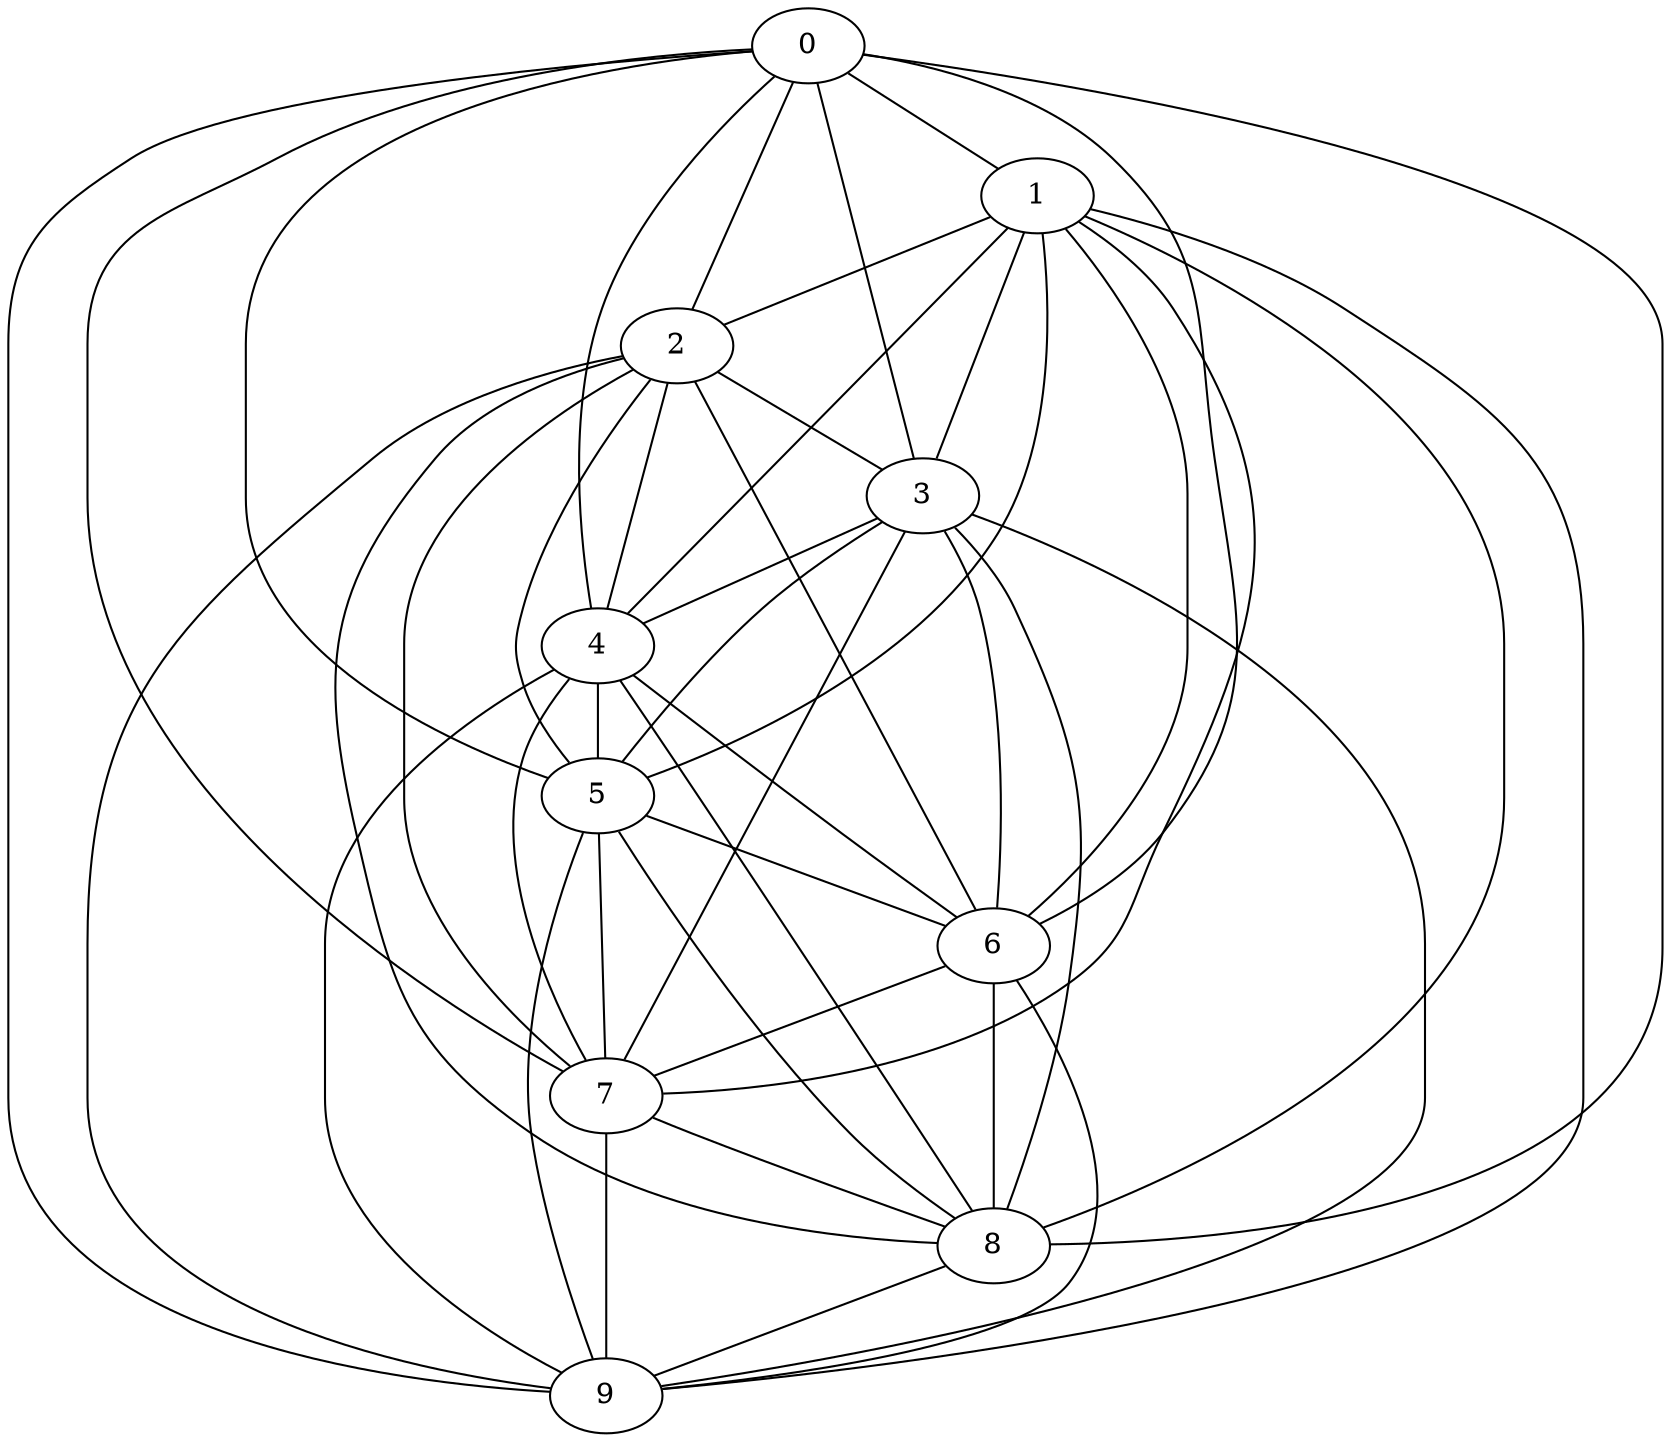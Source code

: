strict graph  {
0;
1;
2;
3;
4;
5;
6;
7;
8;
9;
0 -- 1  [weight="3.6"];
0 -- 2  [weight="4.0"];
0 -- 3  [weight="5.59"];
0 -- 4  [weight="4.5"];
0 -- 5  [weight="4.39"];
0 -- 6  [weight="6.47"];
0 -- 7  [weight="4.04"];
0 -- 8  [weight="6.82"];
0 -- 9  [weight="4.95"];
1 -- 2  [weight="3.28"];
1 -- 3  [weight="5.51"];
1 -- 4  [weight="4.48"];
1 -- 5  [weight="6.02"];
1 -- 6  [weight="3.24"];
1 -- 7  [weight="6.75"];
1 -- 8  [weight="5.99"];
1 -- 9  [weight="3.35"];
2 -- 3  [weight="3.08"];
2 -- 4  [weight="3.22"];
2 -- 5  [weight="5.57"];
2 -- 6  [weight="3.73"];
2 -- 7  [weight="6.54"];
2 -- 8  [weight="4.53"];
2 -- 9  [weight="4.91"];
3 -- 4  [weight="6.13"];
3 -- 5  [weight="5.45"];
3 -- 6  [weight="4.18"];
3 -- 7  [weight="4.45"];
3 -- 8  [weight="5.1"];
3 -- 9  [weight="5.08"];
4 -- 5  [weight="4.09"];
4 -- 6  [weight="3.92"];
4 -- 7  [weight="5.22"];
4 -- 8  [weight="3.94"];
4 -- 9  [weight="6.41"];
5 -- 6  [weight="5.77"];
5 -- 7  [weight="5.4"];
5 -- 8  [weight="4.15"];
5 -- 9  [weight="5.06"];
6 -- 7  [weight="6.96"];
6 -- 8  [weight="6.36"];
6 -- 9  [weight="5.65"];
7 -- 8  [weight="4.42"];
7 -- 9  [weight="6.31"];
8 -- 9  [weight="3.46"];
}
